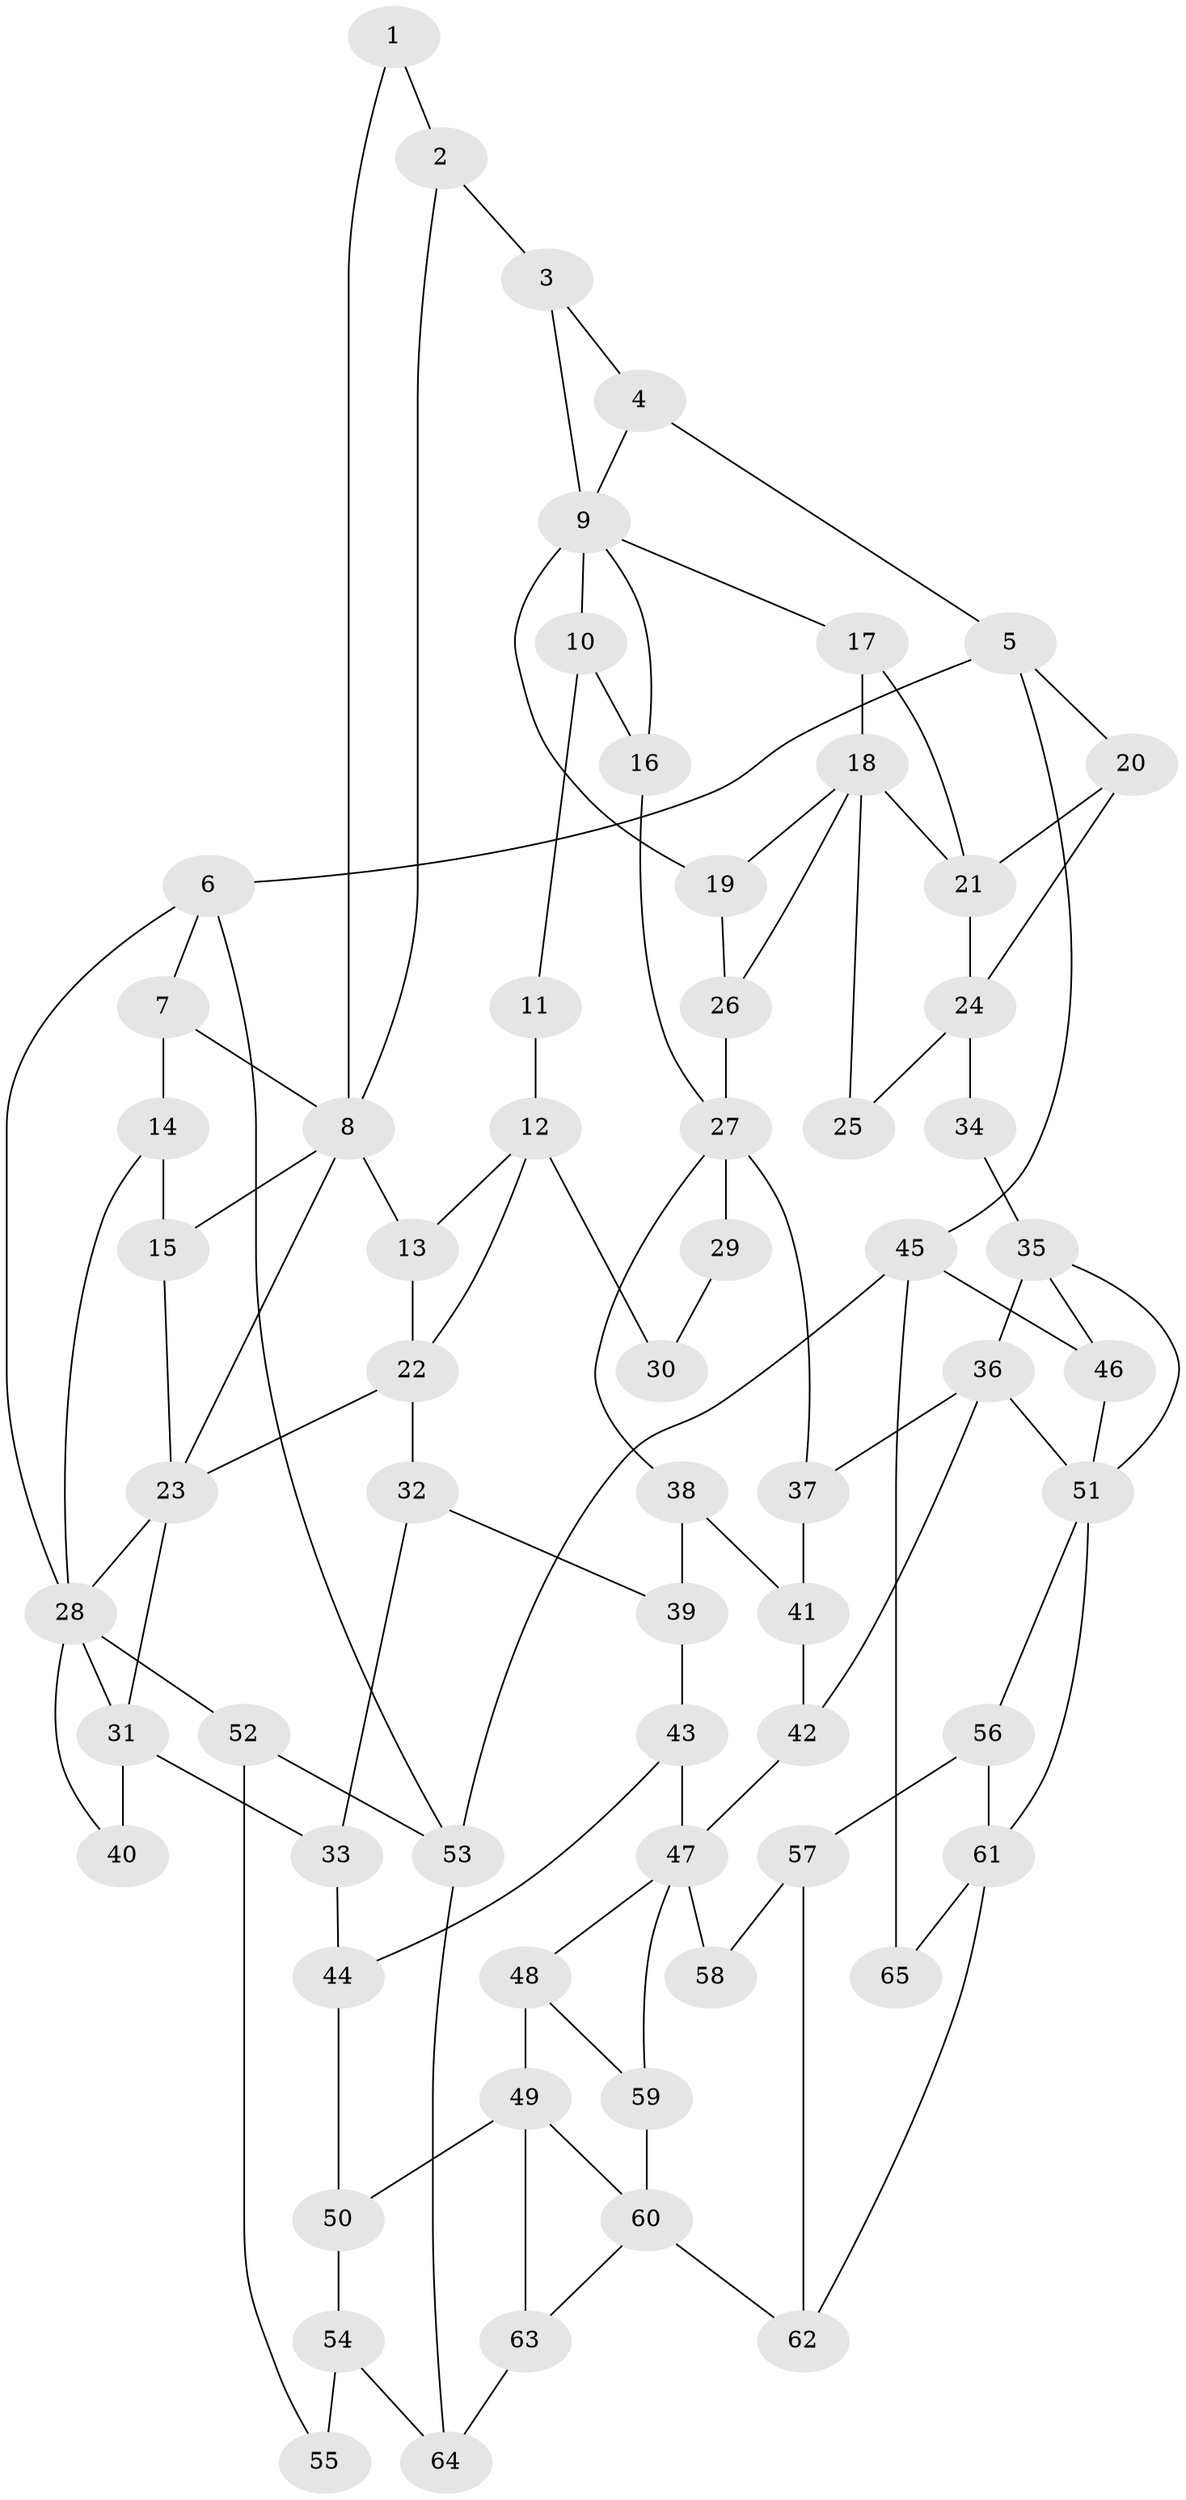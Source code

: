 // original degree distribution, {3: 0.015384615384615385, 4: 0.23846153846153847, 5: 0.5230769230769231, 6: 0.2230769230769231}
// Generated by graph-tools (version 1.1) at 2025/38/03/09/25 02:38:20]
// undirected, 65 vertices, 109 edges
graph export_dot {
graph [start="1"]
  node [color=gray90,style=filled];
  1;
  2;
  3;
  4;
  5;
  6;
  7;
  8;
  9;
  10;
  11;
  12;
  13;
  14;
  15;
  16;
  17;
  18;
  19;
  20;
  21;
  22;
  23;
  24;
  25;
  26;
  27;
  28;
  29;
  30;
  31;
  32;
  33;
  34;
  35;
  36;
  37;
  38;
  39;
  40;
  41;
  42;
  43;
  44;
  45;
  46;
  47;
  48;
  49;
  50;
  51;
  52;
  53;
  54;
  55;
  56;
  57;
  58;
  59;
  60;
  61;
  62;
  63;
  64;
  65;
  1 -- 2 [weight=1.0];
  1 -- 8 [weight=1.0];
  2 -- 3 [weight=1.0];
  2 -- 8 [weight=1.0];
  3 -- 4 [weight=1.0];
  3 -- 9 [weight=1.0];
  4 -- 5 [weight=1.0];
  4 -- 9 [weight=1.0];
  5 -- 6 [weight=1.0];
  5 -- 20 [weight=1.0];
  5 -- 45 [weight=1.0];
  6 -- 7 [weight=1.0];
  6 -- 28 [weight=1.0];
  6 -- 53 [weight=1.0];
  7 -- 8 [weight=1.0];
  7 -- 14 [weight=2.0];
  8 -- 13 [weight=1.0];
  8 -- 15 [weight=1.0];
  8 -- 23 [weight=1.0];
  9 -- 10 [weight=1.0];
  9 -- 16 [weight=1.0];
  9 -- 17 [weight=1.0];
  9 -- 19 [weight=1.0];
  10 -- 11 [weight=1.0];
  10 -- 16 [weight=1.0];
  11 -- 12 [weight=2.0];
  12 -- 13 [weight=1.0];
  12 -- 22 [weight=1.0];
  12 -- 30 [weight=2.0];
  13 -- 22 [weight=1.0];
  14 -- 15 [weight=1.0];
  14 -- 28 [weight=1.0];
  15 -- 23 [weight=1.0];
  16 -- 27 [weight=1.0];
  17 -- 18 [weight=2.0];
  17 -- 21 [weight=1.0];
  18 -- 19 [weight=1.0];
  18 -- 21 [weight=1.0];
  18 -- 25 [weight=1.0];
  18 -- 26 [weight=1.0];
  19 -- 26 [weight=1.0];
  20 -- 21 [weight=1.0];
  20 -- 24 [weight=1.0];
  21 -- 24 [weight=1.0];
  22 -- 23 [weight=2.0];
  22 -- 32 [weight=1.0];
  23 -- 28 [weight=1.0];
  23 -- 31 [weight=1.0];
  24 -- 25 [weight=2.0];
  24 -- 34 [weight=2.0];
  26 -- 27 [weight=1.0];
  27 -- 29 [weight=2.0];
  27 -- 37 [weight=1.0];
  27 -- 38 [weight=1.0];
  28 -- 31 [weight=1.0];
  28 -- 40 [weight=1.0];
  28 -- 52 [weight=1.0];
  29 -- 30 [weight=1.0];
  31 -- 33 [weight=2.0];
  31 -- 40 [weight=2.0];
  32 -- 33 [weight=1.0];
  32 -- 39 [weight=1.0];
  33 -- 44 [weight=2.0];
  34 -- 35 [weight=2.0];
  35 -- 36 [weight=2.0];
  35 -- 46 [weight=1.0];
  35 -- 51 [weight=1.0];
  36 -- 37 [weight=1.0];
  36 -- 42 [weight=1.0];
  36 -- 51 [weight=1.0];
  37 -- 41 [weight=1.0];
  38 -- 39 [weight=1.0];
  38 -- 41 [weight=1.0];
  39 -- 43 [weight=1.0];
  41 -- 42 [weight=1.0];
  42 -- 47 [weight=1.0];
  43 -- 44 [weight=1.0];
  43 -- 47 [weight=1.0];
  44 -- 50 [weight=2.0];
  45 -- 46 [weight=1.0];
  45 -- 53 [weight=1.0];
  45 -- 65 [weight=1.0];
  46 -- 51 [weight=1.0];
  47 -- 48 [weight=1.0];
  47 -- 58 [weight=2.0];
  47 -- 59 [weight=1.0];
  48 -- 49 [weight=1.0];
  48 -- 59 [weight=1.0];
  49 -- 50 [weight=2.0];
  49 -- 60 [weight=1.0];
  49 -- 63 [weight=1.0];
  50 -- 54 [weight=2.0];
  51 -- 56 [weight=1.0];
  51 -- 61 [weight=1.0];
  52 -- 53 [weight=1.0];
  52 -- 55 [weight=1.0];
  53 -- 64 [weight=1.0];
  54 -- 55 [weight=2.0];
  54 -- 64 [weight=1.0];
  56 -- 57 [weight=1.0];
  56 -- 61 [weight=1.0];
  57 -- 58 [weight=1.0];
  57 -- 62 [weight=2.0];
  59 -- 60 [weight=1.0];
  60 -- 62 [weight=2.0];
  60 -- 63 [weight=1.0];
  61 -- 62 [weight=2.0];
  61 -- 65 [weight=2.0];
  63 -- 64 [weight=1.0];
}
